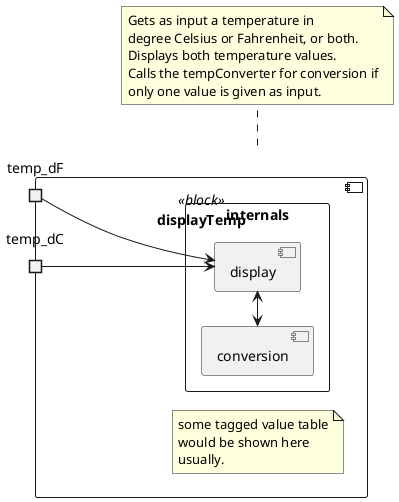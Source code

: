 
@startuml
left to right direction

component "displayTemp" as displayTemp <<block>> {

    portin "temp_dC" as temp_dC_displayTemp
    portin "temp_dF" as temp_dF_displayTemp

    note as displayTemp_TVs
        some tagged value table
        would be shown here
        usually.
    end note

    rectangle "internals" {
        component display
        component conversion

        temp_dC_displayTemp -u-> display
        temp_dF_displayTemp -> display
        conversion <-> display
    }
}

note bottom of displayTemp
    Gets as input a temperature in
    degree Celsius or Fahrenheit, or both.
    Displays both temperature values.
    Calls the tempConverter for conversion if
    only one value is given as input.
end note

@enduml